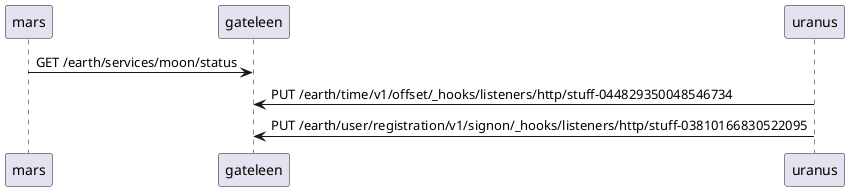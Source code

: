 @startuml
mars -> gateleen : GET /earth/services/moon/status
uranus -> gateleen : PUT /earth/time/v1/offset/_hooks/listeners/http/stuff-044829350048546734
uranus -> gateleen : PUT /earth/user/registration/v1/signon/_hooks/listeners/http/stuff-03810166830522095
@enduml
